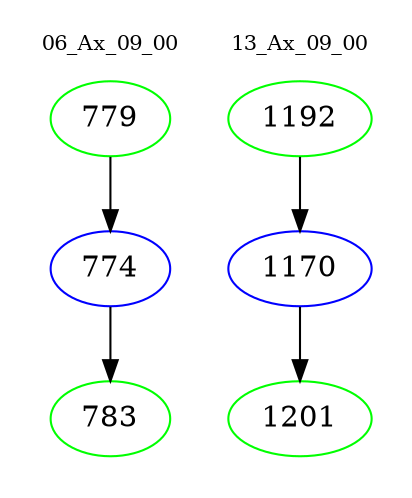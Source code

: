digraph{
subgraph cluster_0 {
color = white
label = "06_Ax_09_00";
fontsize=10;
T0_779 [label="779", color="green"]
T0_779 -> T0_774 [color="black"]
T0_774 [label="774", color="blue"]
T0_774 -> T0_783 [color="black"]
T0_783 [label="783", color="green"]
}
subgraph cluster_1 {
color = white
label = "13_Ax_09_00";
fontsize=10;
T1_1192 [label="1192", color="green"]
T1_1192 -> T1_1170 [color="black"]
T1_1170 [label="1170", color="blue"]
T1_1170 -> T1_1201 [color="black"]
T1_1201 [label="1201", color="green"]
}
}
